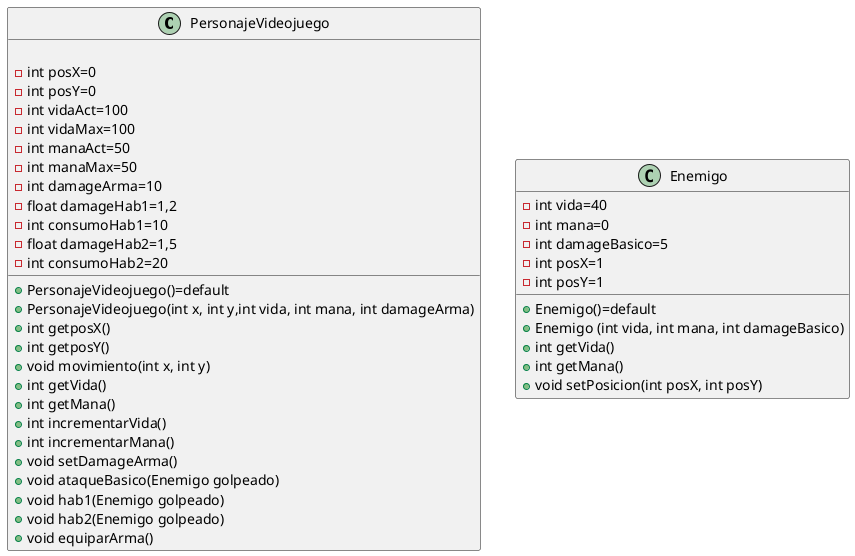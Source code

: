 @startuml

class PersonajeVideojuego{

    +PersonajeVideojuego()=default
    +PersonajeVideojuego(int x, int y,int vida, int mana, int damageArma)
    +int getposX()
    +int getposY()
    +void movimiento(int x, int y)
    +int getVida()
    +int getMana()
    +int incrementarVida()
    +int incrementarMana()
    +void setDamageArma()
    +void ataqueBasico(Enemigo golpeado)
    +void hab1(Enemigo golpeado)
    +void hab2(Enemigo golpeado)
    +void equiparArma()
    
    -int posX=0
    -int posY=0
    -int vidaAct=100
    -int vidaMax=100
    -int manaAct=50
    -int manaMax=50
    -int damageArma=10
    -float damageHab1=1,2
    -int consumoHab1=10
    -float damageHab2=1,5
    -int consumoHab2=20
}

class Enemigo{
    +Enemigo()=default
    +Enemigo (int vida, int mana, int damageBasico)
    +int getVida()
    +int getMana()
    +void setPosicion(int posX, int posY)

    -int vida=40
    -int mana=0
    -int damageBasico=5
    -int posX=1
    -int posY=1
}

@enduml